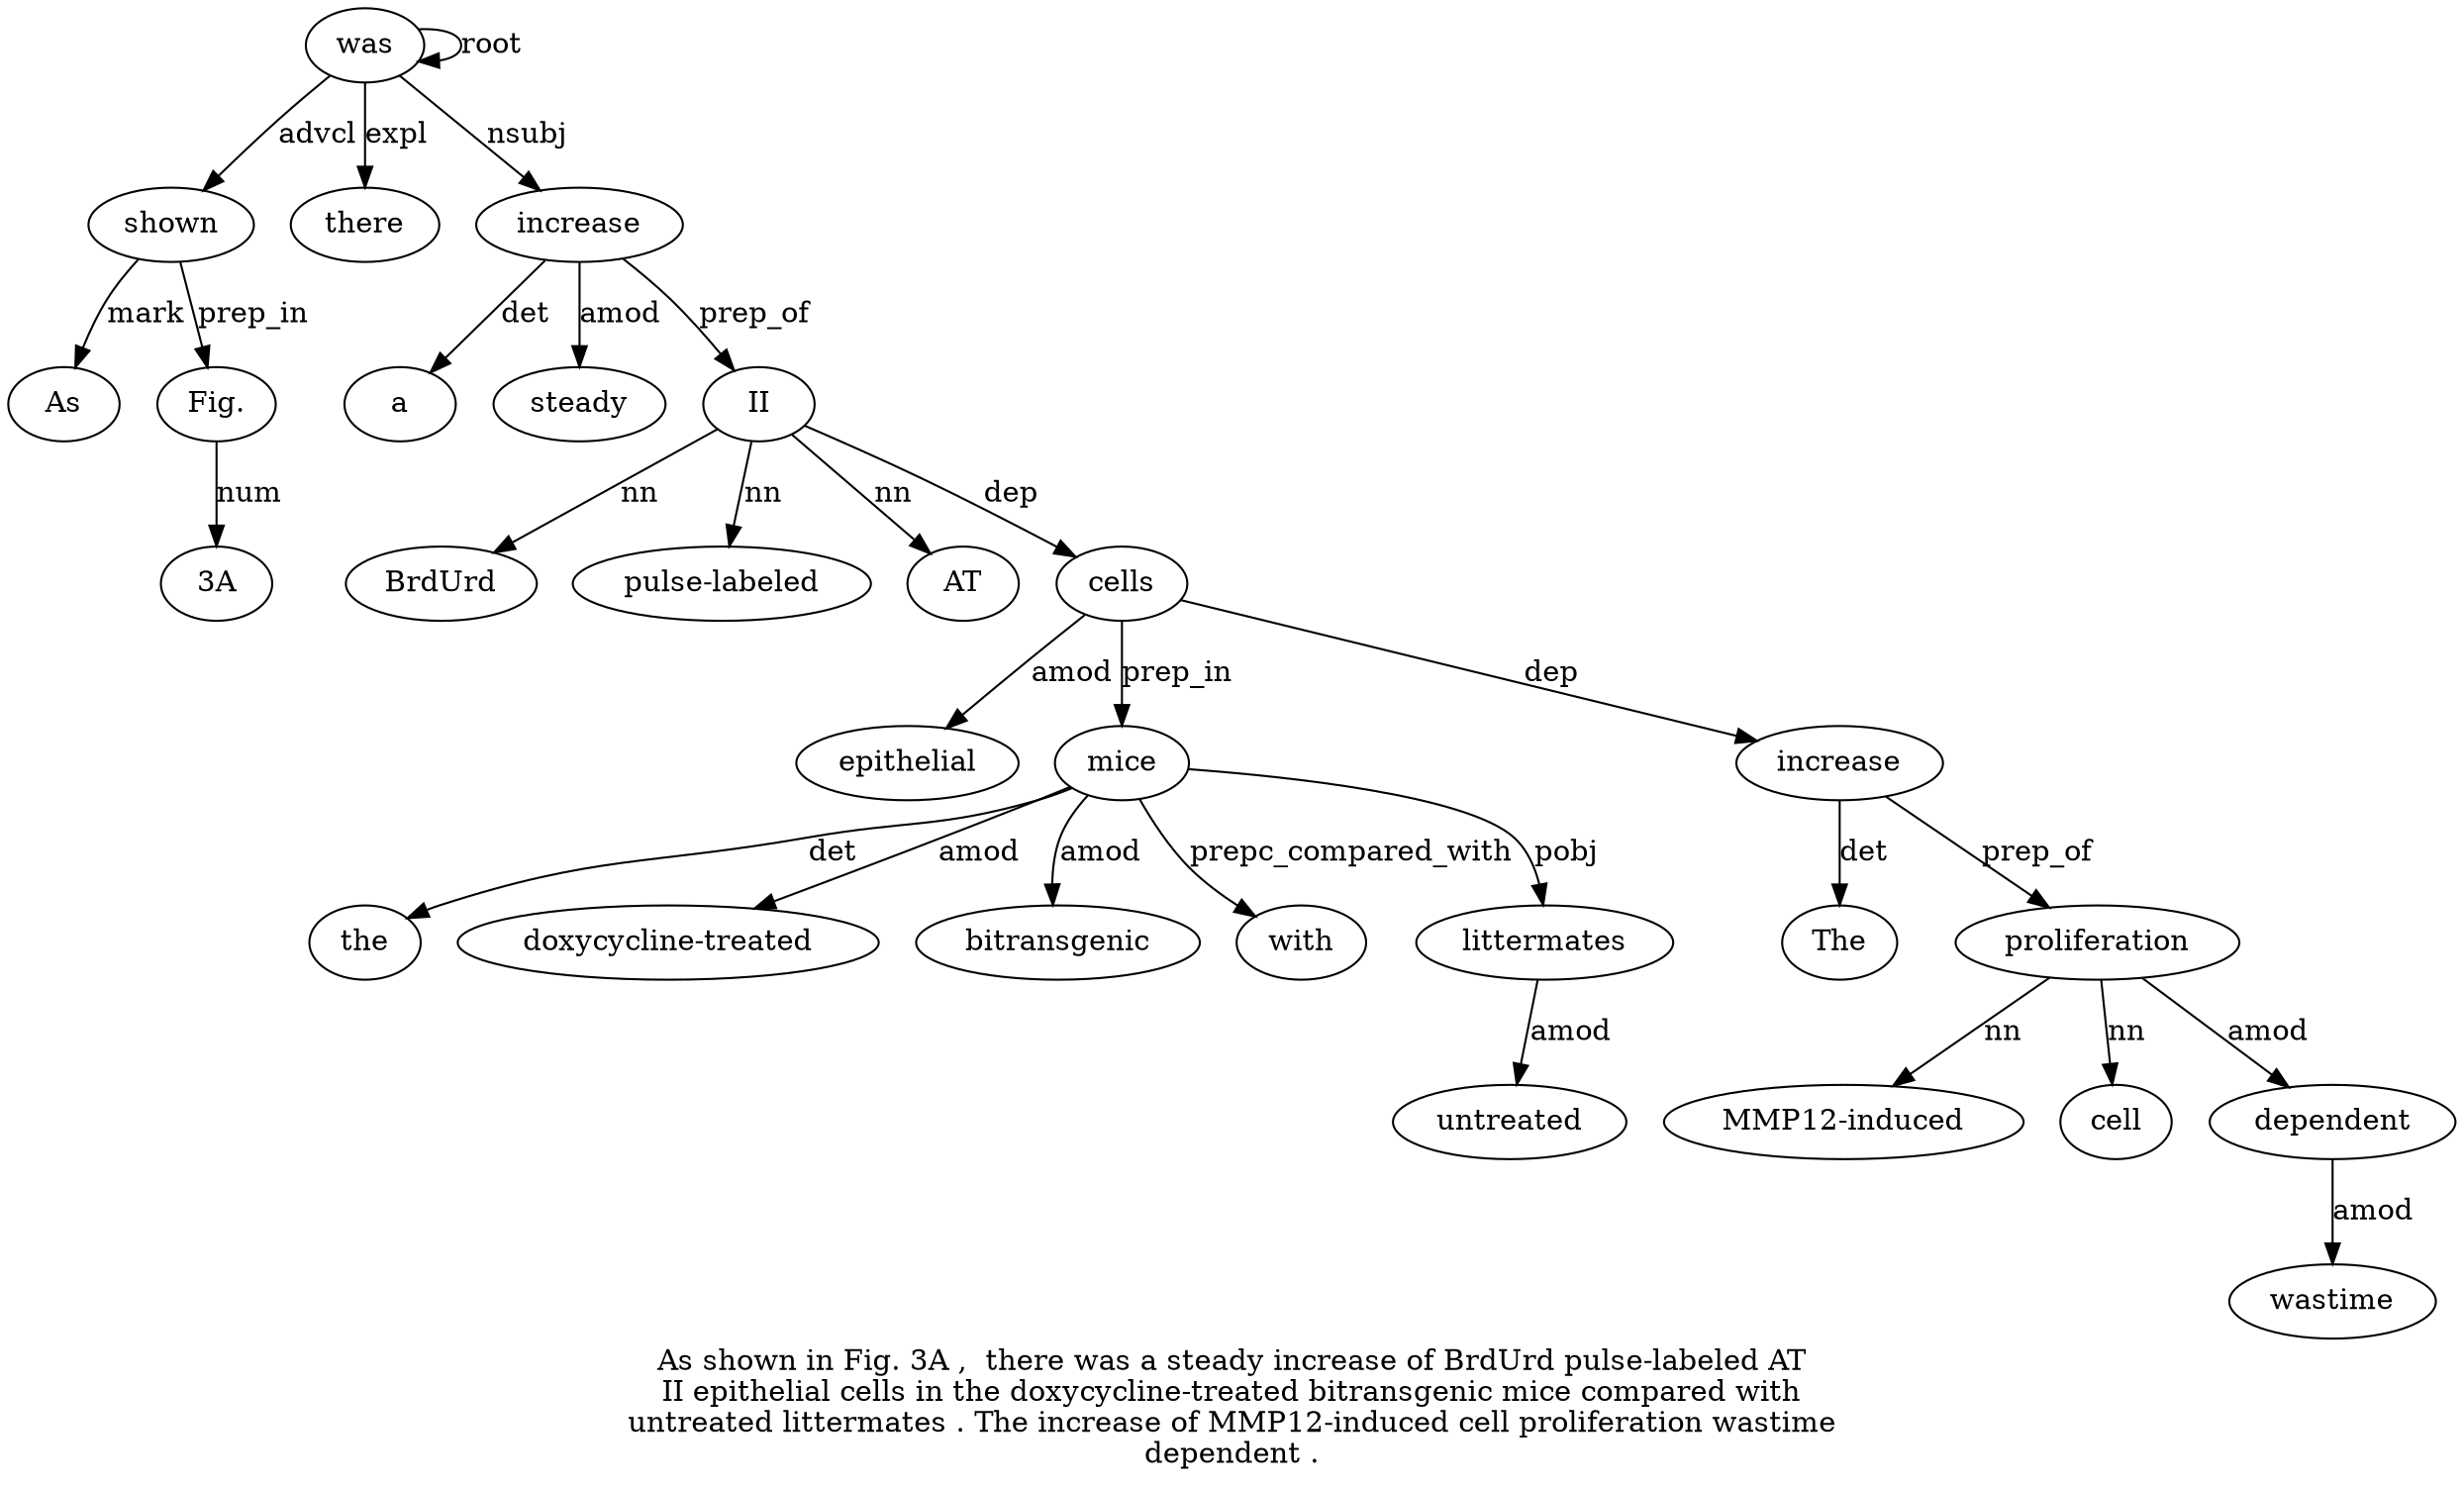digraph "As shown in Fig. 3A ,  there was a steady increase of BrdUrd pulse-labeled AT II epithelial cells in the doxycycline-treated bitransgenic mice compared with untreated littermates . The increase of MMP12-induced cell proliferation wastime dependent ." {
label="As shown in Fig. 3A ,  there was a steady increase of BrdUrd pulse-labeled AT
II epithelial cells in the doxycycline-treated bitransgenic mice compared with
untreated littermates . The increase of MMP12-induced cell proliferation wastime
dependent .";
shown2 [style=filled, fillcolor=white, label=shown];
As1 [style=filled, fillcolor=white, label=As];
shown2 -> As1  [label=mark];
was8 [style=filled, fillcolor=white, label=was];
was8 -> shown2  [label=advcl];
"Fig.4" [style=filled, fillcolor=white, label="Fig."];
shown2 -> "Fig.4"  [label=prep_in];
"3A5" [style=filled, fillcolor=white, label="3A"];
"Fig.4" -> "3A5"  [label=num];
there7 [style=filled, fillcolor=white, label=there];
was8 -> there7  [label=expl];
was8 -> was8  [label=root];
increase11 [style=filled, fillcolor=white, label=increase];
a9 [style=filled, fillcolor=white, label=a];
increase11 -> a9  [label=det];
steady10 [style=filled, fillcolor=white, label=steady];
increase11 -> steady10  [label=amod];
was8 -> increase11  [label=nsubj];
II16 [style=filled, fillcolor=white, label=II];
BrdUrd13 [style=filled, fillcolor=white, label=BrdUrd];
II16 -> BrdUrd13  [label=nn];
"pulse-labeled14" [style=filled, fillcolor=white, label="pulse-labeled"];
II16 -> "pulse-labeled14"  [label=nn];
AT15 [style=filled, fillcolor=white, label=AT];
II16 -> AT15  [label=nn];
increase11 -> II16  [label=prep_of];
cells18 [style=filled, fillcolor=white, label=cells];
epithelial17 [style=filled, fillcolor=white, label=epithelial];
cells18 -> epithelial17  [label=amod];
II16 -> cells18  [label=dep];
mice23 [style=filled, fillcolor=white, label=mice];
the20 [style=filled, fillcolor=white, label=the];
mice23 -> the20  [label=det];
"doxycycline-treated21" [style=filled, fillcolor=white, label="doxycycline-treated"];
mice23 -> "doxycycline-treated21"  [label=amod];
bitransgenic22 [style=filled, fillcolor=white, label=bitransgenic];
mice23 -> bitransgenic22  [label=amod];
cells18 -> mice23  [label=prep_in];
with25 [style=filled, fillcolor=white, label=with];
mice23 -> with25  [label=prepc_compared_with];
littermates27 [style=filled, fillcolor=white, label=littermates];
untreated26 [style=filled, fillcolor=white, label=untreated];
littermates27 -> untreated26  [label=amod];
mice23 -> littermates27  [label=pobj];
increase30 [style=filled, fillcolor=white, label=increase];
The29 [style=filled, fillcolor=white, label=The];
increase30 -> The29  [label=det];
cells18 -> increase30  [label=dep];
proliferation34 [style=filled, fillcolor=white, label=proliferation];
"MMP12-induced3" [style=filled, fillcolor=white, label="MMP12-induced"];
proliferation34 -> "MMP12-induced3"  [label=nn];
cell33 [style=filled, fillcolor=white, label=cell];
proliferation34 -> cell33  [label=nn];
increase30 -> proliferation34  [label=prep_of];
dependent36 [style=filled, fillcolor=white, label=dependent];
wastime35 [style=filled, fillcolor=white, label=wastime];
dependent36 -> wastime35  [label=amod];
proliferation34 -> dependent36  [label=amod];
}
